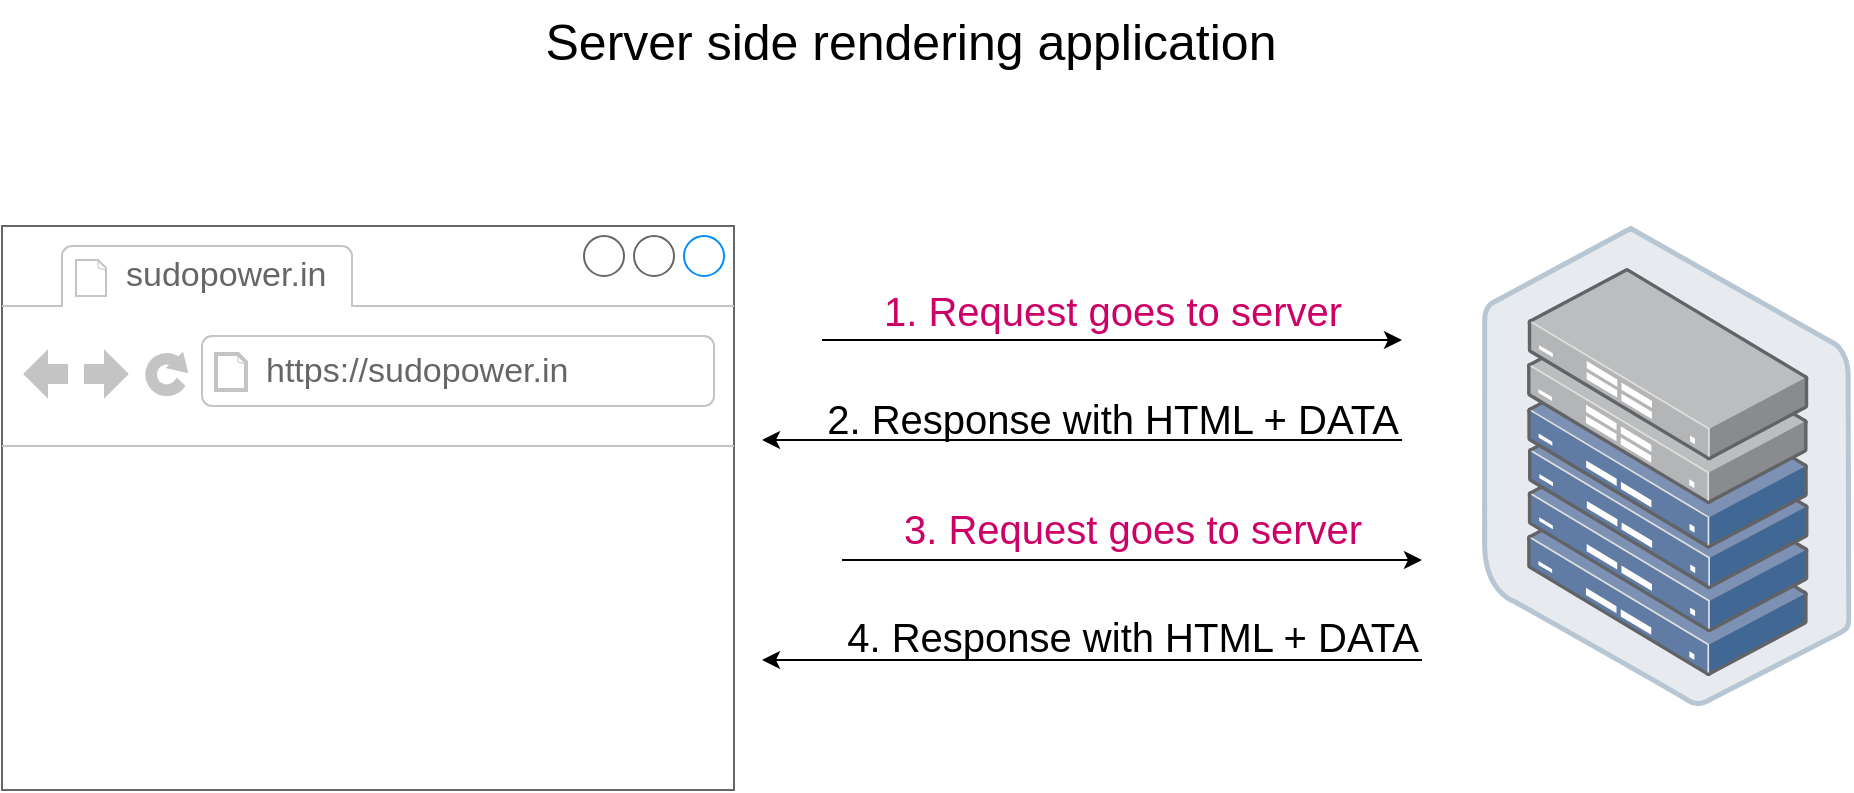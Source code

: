 <mxfile version="21.3.7" type="github" pages="2">
  <diagram name="SSR" id="blEORctRzxMHvsubrzqS">
    <mxGraphModel dx="1877" dy="619" grid="1" gridSize="10" guides="1" tooltips="1" connect="1" arrows="1" fold="1" page="1" pageScale="1" pageWidth="827" pageHeight="1169" math="0" shadow="0">
      <root>
        <mxCell id="0" />
        <mxCell id="1" parent="0" />
        <mxCell id="0fjtJMUaQlxDJKlM-bvJ-10" value="Server side rendering application" style="text;html=1;align=center;verticalAlign=middle;resizable=0;points=[];autosize=1;strokeColor=none;fillColor=none;fontSize=25;" vertex="1" parent="1">
          <mxGeometry x="219" y="40" width="390" height="40" as="geometry" />
        </mxCell>
        <mxCell id="HJ9IKvbhu4GFSbHcbOAL-1" value="" style="strokeWidth=1;shadow=0;dashed=0;align=center;html=1;shape=mxgraph.mockup.containers.browserWindow;rSize=0;strokeColor=#666666;strokeColor2=#008cff;strokeColor3=#c4c4c4;mainText=,;recursiveResize=0;" vertex="1" parent="1">
          <mxGeometry x="-40" y="153" width="366" height="282" as="geometry" />
        </mxCell>
        <mxCell id="HJ9IKvbhu4GFSbHcbOAL-2" value="sudopower.in" style="strokeWidth=1;shadow=0;dashed=0;align=center;html=1;shape=mxgraph.mockup.containers.anchor;fontSize=17;fontColor=#666666;align=left;whiteSpace=wrap;" vertex="1" parent="HJ9IKvbhu4GFSbHcbOAL-1">
          <mxGeometry x="60" y="12" width="110" height="26" as="geometry" />
        </mxCell>
        <mxCell id="HJ9IKvbhu4GFSbHcbOAL-3" value="https://sudopower.in" style="strokeWidth=1;shadow=0;dashed=0;align=center;html=1;shape=mxgraph.mockup.containers.anchor;rSize=0;fontSize=17;fontColor=#666666;align=left;" vertex="1" parent="HJ9IKvbhu4GFSbHcbOAL-1">
          <mxGeometry x="130" y="60" width="250" height="26" as="geometry" />
        </mxCell>
        <mxCell id="HJ9IKvbhu4GFSbHcbOAL-4" value="" style="image;points=[];aspect=fixed;html=1;align=center;shadow=0;dashed=0;image=img/lib/allied_telesis/storage/Datacenter_Server_Half_Rack_ToR.svg;" vertex="1" parent="1">
          <mxGeometry x="700" y="153" width="184.71" height="240" as="geometry" />
        </mxCell>
        <mxCell id="HJ9IKvbhu4GFSbHcbOAL-5" value="" style="edgeStyle=none;orthogonalLoop=1;jettySize=auto;html=1;rounded=0;" edge="1" parent="1">
          <mxGeometry width="100" relative="1" as="geometry">
            <mxPoint x="370" y="210" as="sourcePoint" />
            <mxPoint x="660" y="210" as="targetPoint" />
            <Array as="points" />
          </mxGeometry>
        </mxCell>
        <mxCell id="HJ9IKvbhu4GFSbHcbOAL-6" value="1. Request goes to server" style="text;html=1;align=center;verticalAlign=middle;resizable=0;points=[];autosize=1;strokeColor=none;fillColor=none;fontSize=20;fontColor=#CC0066;" vertex="1" parent="1">
          <mxGeometry x="390" y="175" width="250" height="40" as="geometry" />
        </mxCell>
        <mxCell id="HJ9IKvbhu4GFSbHcbOAL-7" value="" style="edgeStyle=none;orthogonalLoop=1;jettySize=auto;html=1;rounded=0;" edge="1" parent="1">
          <mxGeometry width="100" relative="1" as="geometry">
            <mxPoint x="660" y="260" as="sourcePoint" />
            <mxPoint x="340" y="260" as="targetPoint" />
            <Array as="points" />
          </mxGeometry>
        </mxCell>
        <mxCell id="HJ9IKvbhu4GFSbHcbOAL-8" value="2. Response with HTML + DATA" style="text;html=1;align=center;verticalAlign=middle;resizable=0;points=[];autosize=1;strokeColor=none;fillColor=none;fontSize=20;" vertex="1" parent="1">
          <mxGeometry x="360" y="229" width="310" height="40" as="geometry" />
        </mxCell>
        <mxCell id="HJ9IKvbhu4GFSbHcbOAL-9" value="" style="edgeStyle=none;orthogonalLoop=1;jettySize=auto;html=1;rounded=0;" edge="1" parent="1">
          <mxGeometry width="100" relative="1" as="geometry">
            <mxPoint x="380" y="320" as="sourcePoint" />
            <mxPoint x="670" y="320" as="targetPoint" />
            <Array as="points" />
          </mxGeometry>
        </mxCell>
        <mxCell id="HJ9IKvbhu4GFSbHcbOAL-10" value="3. Request goes to server" style="text;html=1;align=center;verticalAlign=middle;resizable=0;points=[];autosize=1;strokeColor=none;fillColor=none;fontSize=20;fontColor=#CC0066;" vertex="1" parent="1">
          <mxGeometry x="400" y="284" width="250" height="40" as="geometry" />
        </mxCell>
        <mxCell id="HJ9IKvbhu4GFSbHcbOAL-11" value="" style="edgeStyle=none;orthogonalLoop=1;jettySize=auto;html=1;rounded=0;" edge="1" parent="1">
          <mxGeometry width="100" relative="1" as="geometry">
            <mxPoint x="670" y="370" as="sourcePoint" />
            <mxPoint x="340" y="370" as="targetPoint" />
            <Array as="points" />
          </mxGeometry>
        </mxCell>
        <mxCell id="HJ9IKvbhu4GFSbHcbOAL-12" value="4. Response with HTML + DATA" style="text;html=1;align=center;verticalAlign=middle;resizable=0;points=[];autosize=1;strokeColor=none;fillColor=none;fontSize=20;" vertex="1" parent="1">
          <mxGeometry x="370" y="338" width="310" height="40" as="geometry" />
        </mxCell>
      </root>
    </mxGraphModel>
  </diagram>
  <diagram id="wVSQKDQ8iGBk4i1cADOs" name="SPA">
    <mxGraphModel dx="1877" dy="619" grid="1" gridSize="10" guides="1" tooltips="1" connect="1" arrows="1" fold="1" page="1" pageScale="1" pageWidth="827" pageHeight="1169" math="0" shadow="0">
      <root>
        <mxCell id="0" />
        <mxCell id="1" parent="0" />
        <mxCell id="72_Wo1eWH7YJW0XUpBBC-1" value="" style="strokeWidth=1;shadow=0;dashed=0;align=center;html=1;shape=mxgraph.mockup.containers.browserWindow;rSize=0;strokeColor=#666666;strokeColor2=#008cff;strokeColor3=#c4c4c4;mainText=,;recursiveResize=0;" vertex="1" parent="1">
          <mxGeometry x="-30" y="160" width="366" height="210" as="geometry" />
        </mxCell>
        <mxCell id="72_Wo1eWH7YJW0XUpBBC-2" value="sudopower.in" style="strokeWidth=1;shadow=0;dashed=0;align=center;html=1;shape=mxgraph.mockup.containers.anchor;fontSize=17;fontColor=#666666;align=left;whiteSpace=wrap;" vertex="1" parent="72_Wo1eWH7YJW0XUpBBC-1">
          <mxGeometry x="60" y="12" width="110" height="26" as="geometry" />
        </mxCell>
        <mxCell id="72_Wo1eWH7YJW0XUpBBC-3" value="https://sudopower.in" style="strokeWidth=1;shadow=0;dashed=0;align=center;html=1;shape=mxgraph.mockup.containers.anchor;rSize=0;fontSize=17;fontColor=#666666;align=left;" vertex="1" parent="72_Wo1eWH7YJW0XUpBBC-1">
          <mxGeometry x="130" y="60" width="250" height="26" as="geometry" />
        </mxCell>
        <mxCell id="72_Wo1eWH7YJW0XUpBBC-4" value="" style="image;points=[];aspect=fixed;html=1;align=center;shadow=0;dashed=0;image=img/lib/allied_telesis/storage/Datacenter_Server_Half_Rack_ToR.svg;" vertex="1" parent="1">
          <mxGeometry x="690" y="145" width="184.71" height="240" as="geometry" />
        </mxCell>
        <mxCell id="72_Wo1eWH7YJW0XUpBBC-5" value="" style="edgeStyle=none;orthogonalLoop=1;jettySize=auto;html=1;rounded=0;" edge="1" parent="1">
          <mxGeometry width="100" relative="1" as="geometry">
            <mxPoint x="370" y="210" as="sourcePoint" />
            <mxPoint x="660" y="210" as="targetPoint" />
            <Array as="points" />
          </mxGeometry>
        </mxCell>
        <mxCell id="72_Wo1eWH7YJW0XUpBBC-6" value="1. Request goes to server" style="text;html=1;align=center;verticalAlign=middle;resizable=0;points=[];autosize=1;strokeColor=none;fillColor=none;fontSize=20;" vertex="1" parent="1">
          <mxGeometry x="390" y="160" width="250" height="40" as="geometry" />
        </mxCell>
        <mxCell id="ti4X-naj_UD8cSRnePma-1" value="" style="edgeStyle=none;orthogonalLoop=1;jettySize=auto;html=1;rounded=0;" edge="1" parent="1">
          <mxGeometry width="100" relative="1" as="geometry">
            <mxPoint x="660" y="260" as="sourcePoint" />
            <mxPoint x="370" y="260" as="targetPoint" />
            <Array as="points" />
          </mxGeometry>
        </mxCell>
        <mxCell id="ti4X-naj_UD8cSRnePma-2" value="1. Request goes to server" style="text;html=1;align=center;verticalAlign=middle;resizable=0;points=[];autosize=1;strokeColor=none;fillColor=none;fontSize=20;" vertex="1" parent="1">
          <mxGeometry x="390" y="220" width="250" height="40" as="geometry" />
        </mxCell>
      </root>
    </mxGraphModel>
  </diagram>
</mxfile>
